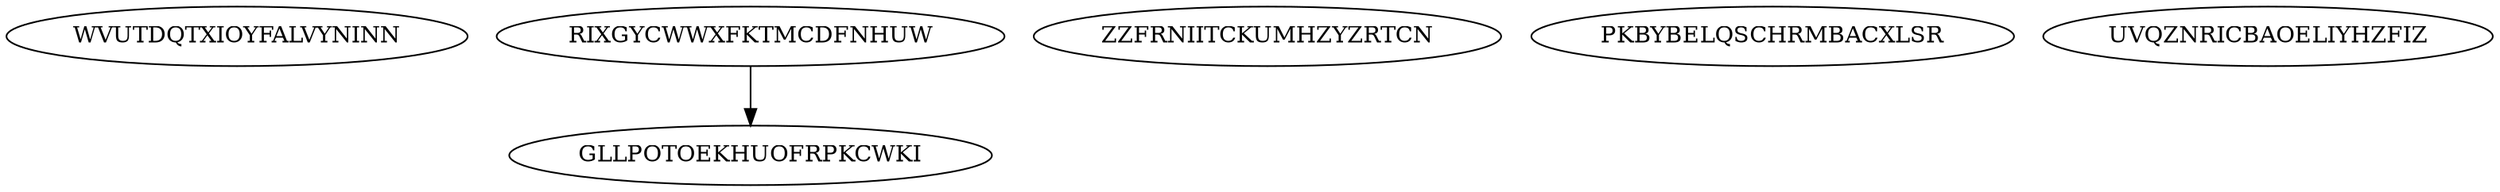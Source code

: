 digraph "N6M1" {
	WVUTDQTXIOYFALVYNINN			[Weight=19, Start=0, Processor=1];
	RIXGYCWWXFKTMCDFNHUW			[Weight=12, Start=0, Processor=2];
	GLLPOTOEKHUOFRPKCWKI			[Weight=20, Start=12, Processor=2];
	ZZFRNIITCKUMHZYZRTCN			[Weight=13, Start=0, Processor=3];
	PKBYBELQSCHRMBACXLSR			[Weight=16, Start=13, Processor=3];
	UVQZNRICBAOELIYHZFIZ			[Weight=16, Start=0, Processor=4];
	RIXGYCWWXFKTMCDFNHUW -> GLLPOTOEKHUOFRPKCWKI		[Weight=16];
}
